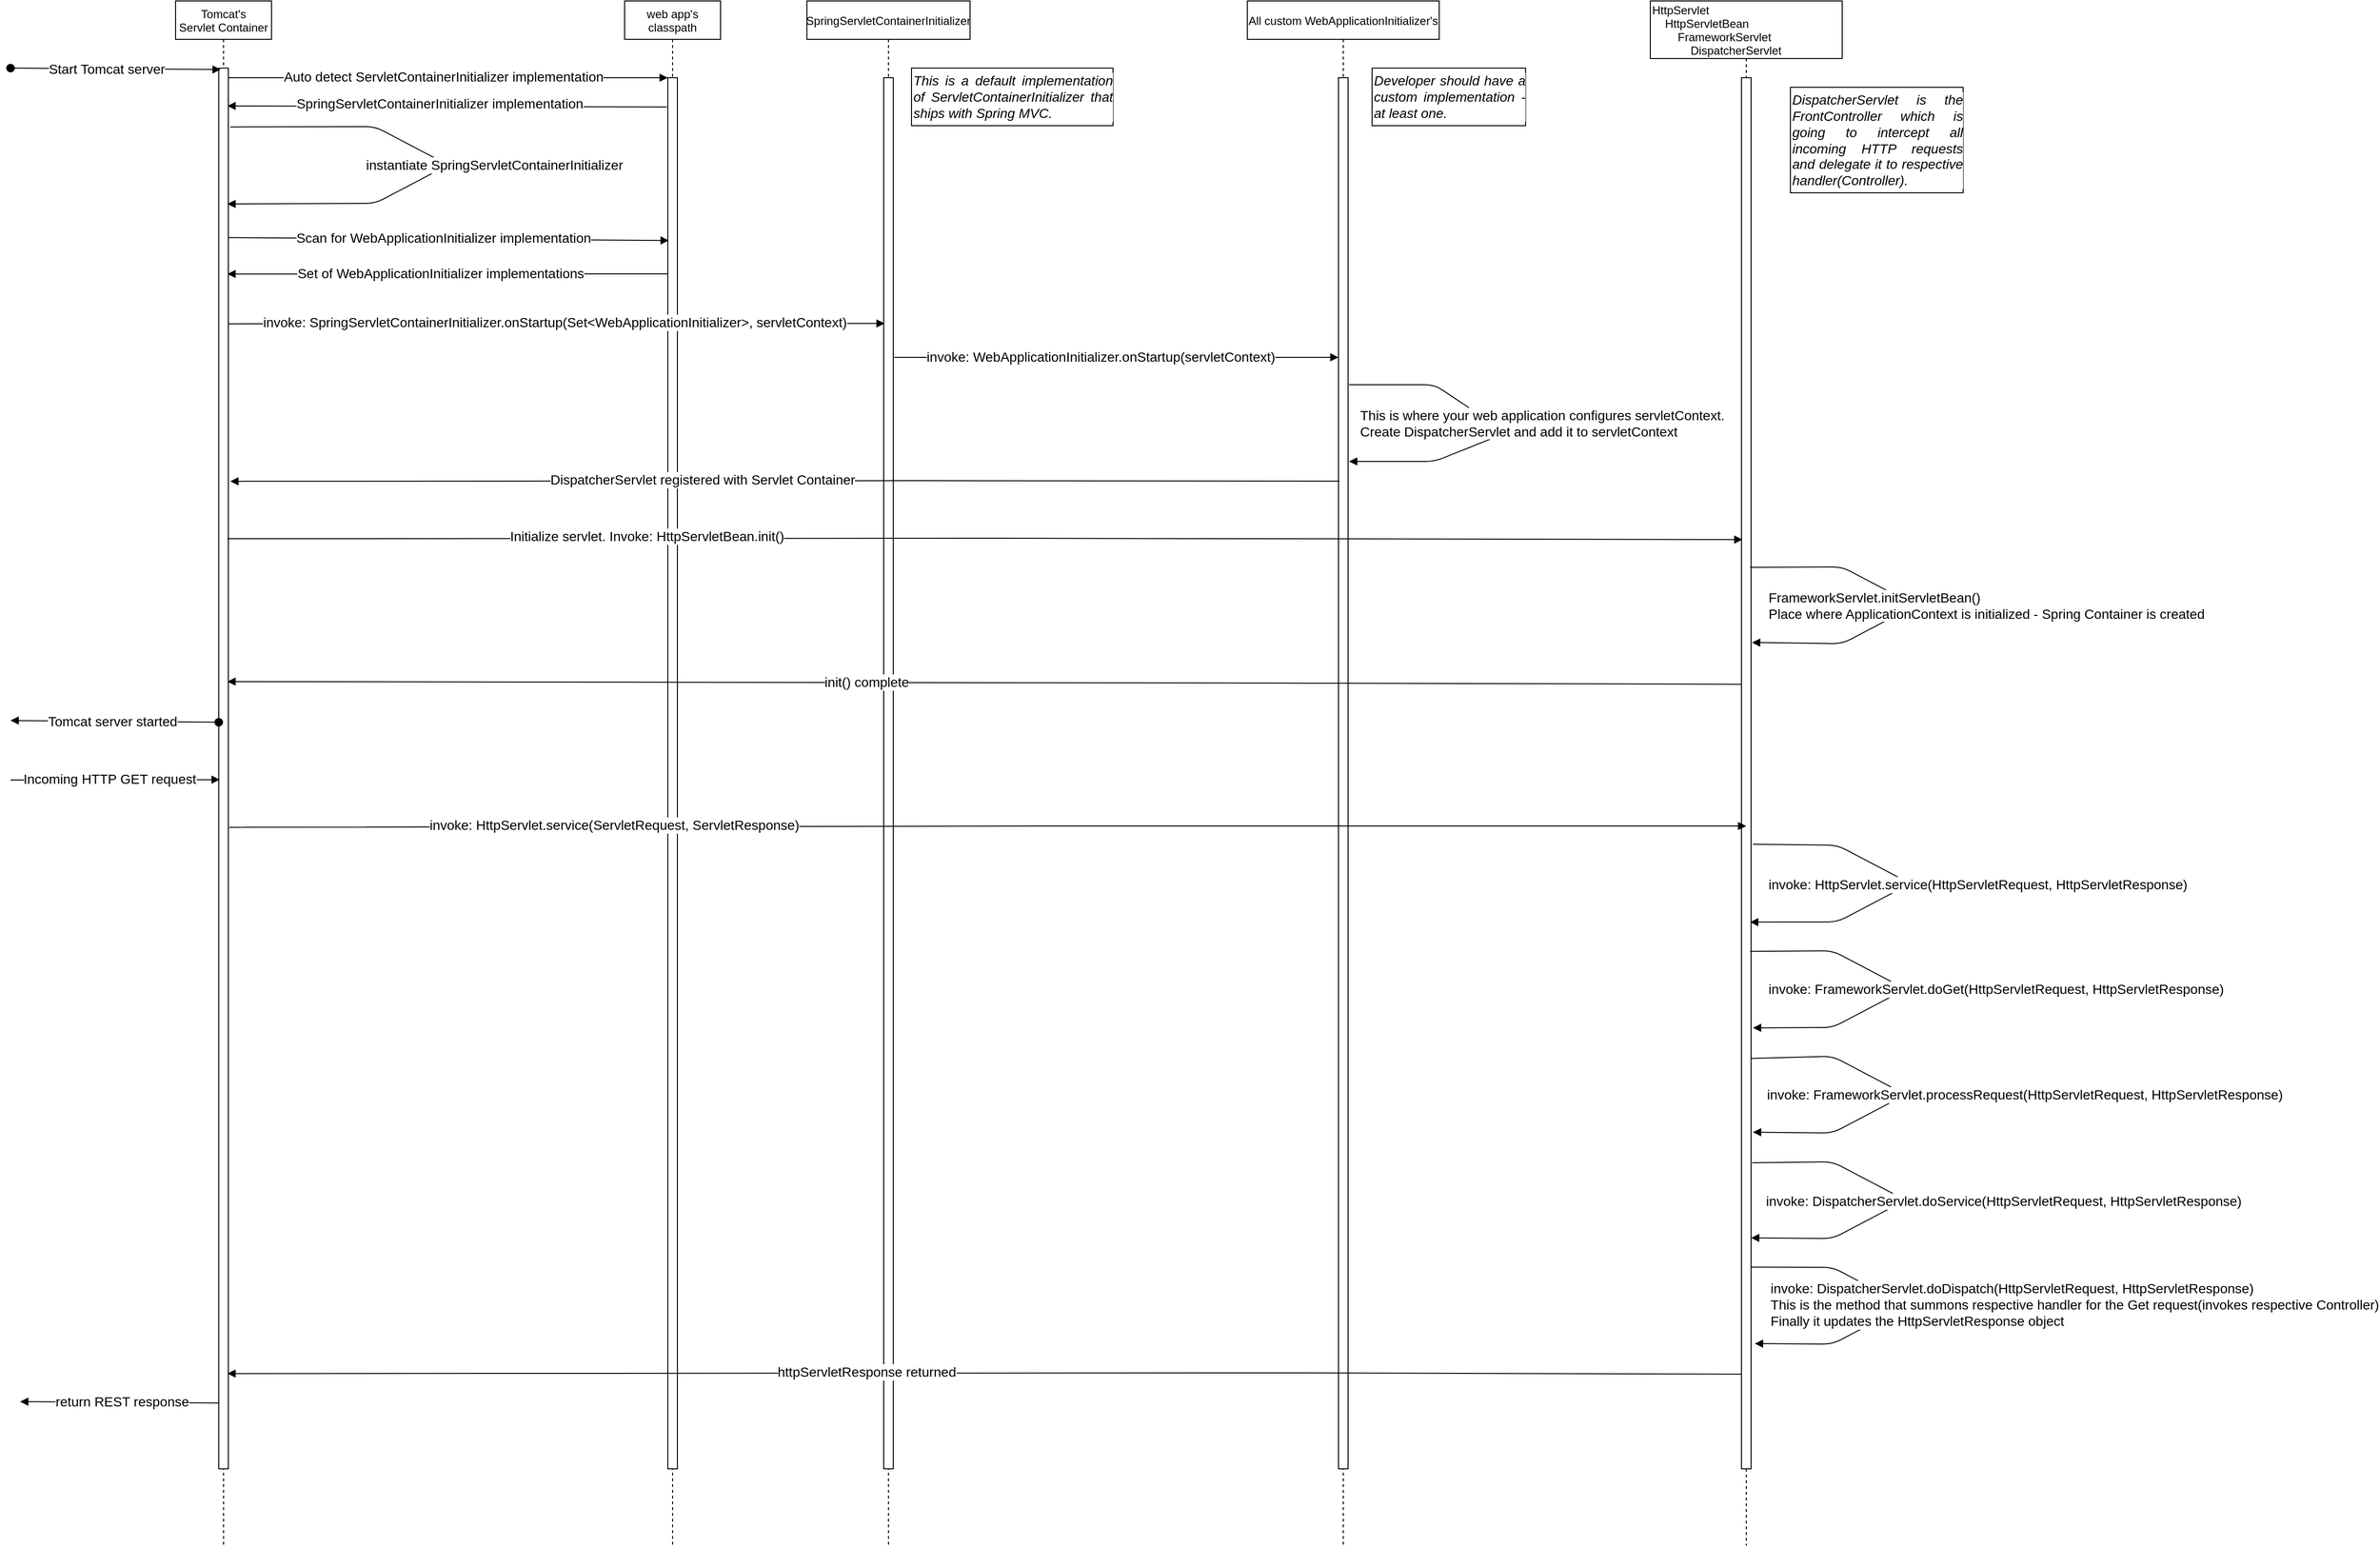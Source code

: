 <mxfile version="16.4.8" type="google"><diagram id="kgpKYQtTHZ0yAKxKKP6v" name="Page-1"><mxGraphModel dx="4729" dy="1502" grid="1" gridSize="10" guides="1" tooltips="1" connect="1" arrows="1" fold="1" page="1" pageScale="1" pageWidth="850" pageHeight="1100" math="0" shadow="0"><root><mxCell id="0"/><mxCell id="1" parent="0"/><mxCell id="3nuBFxr9cyL0pnOWT2aG-1" value="Tomcat's &#10;Servlet Container" style="shape=umlLifeline;perimeter=lifelinePerimeter;container=1;collapsible=0;recursiveResize=0;rounded=0;shadow=0;strokeWidth=1;fontSize=12;" parent="1" vertex="1"><mxGeometry x="-977" y="70" width="100" height="1610" as="geometry"/></mxCell><mxCell id="3nuBFxr9cyL0pnOWT2aG-2" value="" style="points=[];perimeter=orthogonalPerimeter;rounded=0;shadow=0;strokeWidth=1;fontSize=12;" parent="3nuBFxr9cyL0pnOWT2aG-1" vertex="1"><mxGeometry x="45" y="70" width="10" height="1460" as="geometry"/></mxCell><mxCell id="gR5M2WzqwmNhwRyIQQC9-18" value="" style="verticalAlign=bottom;endArrow=block;shadow=0;strokeWidth=1;fontSize=14;entryX=0.9;entryY=0.097;entryDx=0;entryDy=0;entryPerimeter=0;exitX=1.2;exitY=0.042;exitDx=0;exitDy=0;exitPerimeter=0;" parent="3nuBFxr9cyL0pnOWT2aG-1" source="3nuBFxr9cyL0pnOWT2aG-2" target="3nuBFxr9cyL0pnOWT2aG-2" edge="1"><mxGeometry relative="1" as="geometry"><mxPoint x="118" y="131" as="sourcePoint"/><mxPoint x="118" y="211" as="targetPoint"/><Array as="points"><mxPoint x="208" y="131"/><mxPoint x="284" y="171"/><mxPoint x="208" y="211"/></Array></mxGeometry></mxCell><mxCell id="gR5M2WzqwmNhwRyIQQC9-19" value="instantiate SpringServletContainerInitializer" style="edgeLabel;html=1;align=center;verticalAlign=middle;resizable=0;points=[];fontSize=14;" parent="gR5M2WzqwmNhwRyIQQC9-18" vertex="1" connectable="0"><mxGeometry x="-0.025" y="1" relative="1" as="geometry"><mxPoint x="51" y="3" as="offset"/></mxGeometry></mxCell><mxCell id="3nuBFxr9cyL0pnOWT2aG-5" value="web app's &#10;classpath" style="shape=umlLifeline;perimeter=lifelinePerimeter;container=1;collapsible=0;recursiveResize=0;rounded=0;shadow=0;strokeWidth=1;fontSize=12;" parent="1" vertex="1"><mxGeometry x="-509" y="70" width="100" height="1610" as="geometry"/></mxCell><mxCell id="3nuBFxr9cyL0pnOWT2aG-6" value="" style="points=[];perimeter=orthogonalPerimeter;rounded=0;shadow=0;strokeWidth=1;fontSize=12;" parent="3nuBFxr9cyL0pnOWT2aG-5" vertex="1"><mxGeometry x="45" y="80" width="10" height="1450" as="geometry"/></mxCell><mxCell id="3nuBFxr9cyL0pnOWT2aG-8" value="" style="verticalAlign=bottom;endArrow=block;entryX=0;entryY=0;shadow=0;strokeWidth=1;fontSize=14;" parent="1" source="3nuBFxr9cyL0pnOWT2aG-2" target="3nuBFxr9cyL0pnOWT2aG-6" edge="1"><mxGeometry relative="1" as="geometry"><mxPoint x="-444" y="150" as="sourcePoint"/></mxGeometry></mxCell><mxCell id="gR5M2WzqwmNhwRyIQQC9-9" value="Auto detect ServletContainerInitializer implementation" style="edgeLabel;html=1;align=center;verticalAlign=middle;resizable=0;points=[];fontSize=14;" parent="3nuBFxr9cyL0pnOWT2aG-8" vertex="1" connectable="0"><mxGeometry x="-0.025" y="1" relative="1" as="geometry"><mxPoint as="offset"/></mxGeometry></mxCell><mxCell id="3nuBFxr9cyL0pnOWT2aG-9" value="" style="verticalAlign=bottom;endArrow=block;shadow=0;strokeWidth=1;entryX=0.9;entryY=0.027;entryDx=0;entryDy=0;entryPerimeter=0;fontSize=14;exitX=-0.1;exitY=0.021;exitDx=0;exitDy=0;exitPerimeter=0;" parent="1" source="3nuBFxr9cyL0pnOWT2aG-6" target="3nuBFxr9cyL0pnOWT2aG-2" edge="1"><mxGeometry x="-0.57" y="-10" relative="1" as="geometry"><mxPoint x="-489" y="179" as="sourcePoint"/><mxPoint x="-865" y="181.2" as="targetPoint"/><mxPoint as="offset"/></mxGeometry></mxCell><mxCell id="gR5M2WzqwmNhwRyIQQC9-7" value="SpringServletContainerInitializer implementation" style="edgeLabel;html=1;align=center;verticalAlign=middle;resizable=0;points=[];fontSize=14;" parent="3nuBFxr9cyL0pnOWT2aG-9" vertex="1" connectable="0"><mxGeometry x="0.104" y="-1" relative="1" as="geometry"><mxPoint x="16" y="-2" as="offset"/></mxGeometry></mxCell><mxCell id="gR5M2WzqwmNhwRyIQQC9-12" value="SpringServletContainerInitializer" style="shape=umlLifeline;perimeter=lifelinePerimeter;container=1;collapsible=0;recursiveResize=0;rounded=0;shadow=0;strokeWidth=1;fontSize=12;" parent="1" vertex="1"><mxGeometry x="-319" y="70" width="170" height="1610" as="geometry"/></mxCell><mxCell id="gR5M2WzqwmNhwRyIQQC9-13" value="" style="points=[];perimeter=orthogonalPerimeter;rounded=0;shadow=0;strokeWidth=1;fontSize=12;" parent="gR5M2WzqwmNhwRyIQQC9-12" vertex="1"><mxGeometry x="80" y="80" width="10" height="1450" as="geometry"/></mxCell><mxCell id="gR5M2WzqwmNhwRyIQQC9-23" value="" style="verticalAlign=bottom;endArrow=block;shadow=0;strokeWidth=1;exitX=1;exitY=0.173;exitDx=0;exitDy=0;exitPerimeter=0;fontSize=14;entryX=0.1;entryY=0.167;entryDx=0;entryDy=0;entryPerimeter=0;" parent="1" edge="1"><mxGeometry relative="1" as="geometry"><mxPoint x="-922" y="406.58" as="sourcePoint"/><mxPoint x="-238" y="406.15" as="targetPoint"/><Array as="points"><mxPoint x="-489" y="406.04"/></Array></mxGeometry></mxCell><mxCell id="gR5M2WzqwmNhwRyIQQC9-24" value="invoke: SpringServletContainerInitializer.onStartup(Set&amp;lt;WebApplicationInitializer&amp;gt;, servletContext)" style="edgeLabel;html=1;align=center;verticalAlign=middle;resizable=0;points=[];fontSize=14;" parent="gR5M2WzqwmNhwRyIQQC9-23" vertex="1" connectable="0"><mxGeometry x="-0.025" y="1" relative="1" as="geometry"><mxPoint x="6" as="offset"/></mxGeometry></mxCell><mxCell id="gR5M2WzqwmNhwRyIQQC9-27" value="All custom WebApplicationInitializer's" style="shape=umlLifeline;perimeter=lifelinePerimeter;container=1;collapsible=0;recursiveResize=0;rounded=0;shadow=0;strokeWidth=1;fontSize=12;" parent="1" vertex="1"><mxGeometry x="140" y="70" width="200" height="1610" as="geometry"/></mxCell><mxCell id="gR5M2WzqwmNhwRyIQQC9-28" value="" style="points=[];perimeter=orthogonalPerimeter;rounded=0;shadow=0;strokeWidth=1;fontSize=12;" parent="gR5M2WzqwmNhwRyIQQC9-27" vertex="1"><mxGeometry x="95" y="80" width="10" height="1450" as="geometry"/></mxCell><mxCell id="gR5M2WzqwmNhwRyIQQC9-34" value="" style="verticalAlign=bottom;endArrow=block;shadow=0;strokeWidth=1;fontSize=14;" parent="gR5M2WzqwmNhwRyIQQC9-27" edge="1"><mxGeometry relative="1" as="geometry"><mxPoint x="106" y="400" as="sourcePoint"/><mxPoint x="106" y="480" as="targetPoint"/><Array as="points"><mxPoint x="195" y="400"/><mxPoint x="270" y="450"/><mxPoint x="195" y="480"/></Array></mxGeometry></mxCell><mxCell id="gR5M2WzqwmNhwRyIQQC9-35" value="&lt;div style=&quot;text-align: justify ; font-size: 14px&quot;&gt;This is where your web application configures servletContext.&lt;/div&gt;&lt;div style=&quot;text-align: justify ; font-size: 14px&quot;&gt;&lt;span style=&quot;color: rgb(0 , 0 , 0) ; font-size: 14px&quot;&gt;Create DispatcherServlet and add it to servletContext&lt;/span&gt;&lt;br style=&quot;font-size: 14px&quot;&gt;&lt;/div&gt;" style="edgeLabel;html=1;align=center;verticalAlign=middle;resizable=0;points=[];fontSize=14;" parent="gR5M2WzqwmNhwRyIQQC9-34" vertex="1" connectable="0"><mxGeometry x="-0.025" y="1" relative="1" as="geometry"><mxPoint x="44" y="-4" as="offset"/></mxGeometry></mxCell><mxCell id="gR5M2WzqwmNhwRyIQQC9-38" value="HttpServlet&#10;    HttpServletBean&#10;        FrameworkServlet&#10;            DispatcherServlet" style="shape=umlLifeline;perimeter=lifelinePerimeter;container=1;collapsible=0;recursiveResize=0;rounded=0;shadow=0;strokeWidth=1;align=left;size=60;labelBackgroundColor=default;fontSize=12;" parent="1" vertex="1"><mxGeometry x="560" y="70" width="200" height="1610" as="geometry"/></mxCell><mxCell id="gR5M2WzqwmNhwRyIQQC9-39" value="" style="points=[];perimeter=orthogonalPerimeter;rounded=0;shadow=0;strokeWidth=1;fontSize=12;" parent="gR5M2WzqwmNhwRyIQQC9-38" vertex="1"><mxGeometry x="95" y="80" width="10" height="1450" as="geometry"/></mxCell><mxCell id="gR5M2WzqwmNhwRyIQQC9-55" value="" style="verticalAlign=bottom;endArrow=block;shadow=0;strokeWidth=1;fontSize=14;exitX=1.2;exitY=0.551;exitDx=0;exitDy=0;exitPerimeter=0;entryX=0.9;entryY=0.607;entryDx=0;entryDy=0;entryPerimeter=0;" parent="gR5M2WzqwmNhwRyIQQC9-38" source="gR5M2WzqwmNhwRyIQQC9-39" target="gR5M2WzqwmNhwRyIQQC9-39" edge="1"><mxGeometry relative="1" as="geometry"><mxPoint x="120" y="880" as="sourcePoint"/><mxPoint x="120" y="960" as="targetPoint"/><Array as="points"><mxPoint x="195" y="880"/><mxPoint x="271" y="920"/><mxPoint x="195" y="960"/></Array></mxGeometry></mxCell><mxCell id="gR5M2WzqwmNhwRyIQQC9-56" value="&lt;div style=&quot;text-align: justify; font-size: 14px;&quot;&gt;invoke: HttpServlet.service(HttpServletRequest, HttpServletResponse)&lt;/div&gt;" style="edgeLabel;html=1;align=center;verticalAlign=middle;resizable=0;points=[];fontSize=14;" parent="gR5M2WzqwmNhwRyIQQC9-55" vertex="1" connectable="0"><mxGeometry x="-0.025" y="1" relative="1" as="geometry"><mxPoint x="72" y="3" as="offset"/></mxGeometry></mxCell><mxCell id="gR5M2WzqwmNhwRyIQQC9-59" value="" style="verticalAlign=bottom;endArrow=block;shadow=0;strokeWidth=1;fontSize=14;exitX=1;exitY=0.705;exitDx=0;exitDy=0;exitPerimeter=0;entryX=1.2;entryY=0.758;entryDx=0;entryDy=0;entryPerimeter=0;" parent="gR5M2WzqwmNhwRyIQQC9-38" source="gR5M2WzqwmNhwRyIQQC9-39" target="gR5M2WzqwmNhwRyIQQC9-39" edge="1"><mxGeometry relative="1" as="geometry"><mxPoint x="120" y="1100" as="sourcePoint"/><mxPoint x="120" y="1180" as="targetPoint"/><Array as="points"><mxPoint x="190" y="1100"/><mxPoint x="266" y="1140"/><mxPoint x="190" y="1180"/></Array></mxGeometry></mxCell><mxCell id="gR5M2WzqwmNhwRyIQQC9-60" value="&lt;div style=&quot;text-align: justify; font-size: 14px;&quot;&gt;invoke: FrameworkServlet.processRequest(HttpServletRequest, HttpServletResponse)&lt;/div&gt;" style="edgeLabel;html=1;align=center;verticalAlign=middle;resizable=0;points=[];fontSize=14;" parent="gR5M2WzqwmNhwRyIQQC9-59" vertex="1" connectable="0"><mxGeometry x="-0.025" y="1" relative="1" as="geometry"><mxPoint x="128" y="3" as="offset"/></mxGeometry></mxCell><mxCell id="gR5M2WzqwmNhwRyIQQC9-61" value="" style="verticalAlign=bottom;endArrow=block;shadow=0;strokeWidth=1;fontSize=14;exitX=1.1;exitY=0.78;exitDx=0;exitDy=0;exitPerimeter=0;entryX=1;entryY=0.834;entryDx=0;entryDy=0;entryPerimeter=0;" parent="gR5M2WzqwmNhwRyIQQC9-38" source="gR5M2WzqwmNhwRyIQQC9-39" target="gR5M2WzqwmNhwRyIQQC9-39" edge="1"><mxGeometry relative="1" as="geometry"><mxPoint x="130" y="1210" as="sourcePoint"/><mxPoint x="120" y="1290" as="targetPoint"/><Array as="points"><mxPoint x="190" y="1210"/><mxPoint x="266" y="1250"/><mxPoint x="190" y="1290"/></Array></mxGeometry></mxCell><mxCell id="gR5M2WzqwmNhwRyIQQC9-62" value="&lt;div style=&quot;text-align: justify; font-size: 14px;&quot;&gt;invoke: DispatcherServlet.doService(HttpServletRequest, HttpServletResponse)&lt;/div&gt;" style="edgeLabel;html=1;align=center;verticalAlign=middle;resizable=0;points=[];fontSize=14;" parent="gR5M2WzqwmNhwRyIQQC9-61" vertex="1" connectable="0"><mxGeometry x="-0.025" y="1" relative="1" as="geometry"><mxPoint x="105" y="3" as="offset"/></mxGeometry></mxCell><mxCell id="gR5M2WzqwmNhwRyIQQC9-44" value="" style="verticalAlign=bottom;endArrow=block;shadow=0;strokeWidth=1;fontSize=14;exitX=0.9;exitY=0.352;exitDx=0;exitDy=0;exitPerimeter=0;entryX=1.1;entryY=0.406;entryDx=0;entryDy=0;entryPerimeter=0;" parent="gR5M2WzqwmNhwRyIQQC9-38" source="gR5M2WzqwmNhwRyIQQC9-39" target="gR5M2WzqwmNhwRyIQQC9-39" edge="1"><mxGeometry relative="1" as="geometry"><mxPoint x="110" y="590" as="sourcePoint"/><mxPoint x="110" y="670" as="targetPoint"/><Array as="points"><mxPoint x="200" y="590"/><mxPoint x="276" y="630"/><mxPoint x="200" y="670"/></Array></mxGeometry></mxCell><mxCell id="gR5M2WzqwmNhwRyIQQC9-45" value="&lt;div style=&quot;text-align: justify; font-size: 14px;&quot;&gt;FrameworkServlet.initServletBean()&lt;/div&gt;&lt;div style=&quot;text-align: justify; font-size: 14px;&quot;&gt;Place where ApplicationContext is initialized - Spring Container is created&lt;/div&gt;" style="edgeLabel;html=1;align=center;verticalAlign=middle;resizable=0;points=[];fontSize=14;" parent="gR5M2WzqwmNhwRyIQQC9-44" vertex="1" connectable="0"><mxGeometry x="-0.025" y="1" relative="1" as="geometry"><mxPoint x="78" y="3" as="offset"/></mxGeometry></mxCell><mxCell id="gR5M2WzqwmNhwRyIQQC9-57" value="" style="verticalAlign=bottom;endArrow=block;shadow=0;strokeWidth=1;fontSize=14;exitX=0.9;exitY=0.628;exitDx=0;exitDy=0;exitPerimeter=0;entryX=1.2;entryY=0.683;entryDx=0;entryDy=0;entryPerimeter=0;" parent="gR5M2WzqwmNhwRyIQQC9-38" source="gR5M2WzqwmNhwRyIQQC9-39" target="gR5M2WzqwmNhwRyIQQC9-39" edge="1"><mxGeometry relative="1" as="geometry"><mxPoint x="110" y="990" as="sourcePoint"/><mxPoint x="120" y="1070" as="targetPoint"/><Array as="points"><mxPoint x="190" y="990"/><mxPoint x="266" y="1030"/><mxPoint x="190" y="1070"/></Array></mxGeometry></mxCell><mxCell id="gR5M2WzqwmNhwRyIQQC9-58" value="&lt;div style=&quot;text-align: justify; font-size: 14px;&quot;&gt;invoke: FrameworkServlet.doGet(HttpServletRequest, HttpServletResponse)&lt;/div&gt;" style="edgeLabel;html=1;align=center;verticalAlign=middle;resizable=0;points=[];fontSize=14;" parent="gR5M2WzqwmNhwRyIQQC9-57" vertex="1" connectable="0"><mxGeometry x="-0.025" y="1" relative="1" as="geometry"><mxPoint x="98" y="3" as="offset"/></mxGeometry></mxCell><mxCell id="gR5M2WzqwmNhwRyIQQC9-63" value="" style="verticalAlign=bottom;endArrow=block;shadow=0;strokeWidth=1;fontSize=14;exitX=1;exitY=0.855;exitDx=0;exitDy=0;exitPerimeter=0;entryX=1.4;entryY=0.91;entryDx=0;entryDy=0;entryPerimeter=0;" parent="gR5M2WzqwmNhwRyIQQC9-38" source="gR5M2WzqwmNhwRyIQQC9-39" target="gR5M2WzqwmNhwRyIQQC9-39" edge="1"><mxGeometry relative="1" as="geometry"><mxPoint x="120" y="1320" as="sourcePoint"/><mxPoint x="120" y="1400" as="targetPoint"/><Array as="points"><mxPoint x="190" y="1320"/><mxPoint x="266" y="1360"/><mxPoint x="190" y="1400"/></Array></mxGeometry></mxCell><mxCell id="gR5M2WzqwmNhwRyIQQC9-64" value="&lt;div style=&quot;text-align: justify; font-size: 14px;&quot;&gt;invoke: DispatcherServlet.doDispatch(HttpServletRequest, HttpServletResponse)&lt;/div&gt;&lt;div style=&quot;text-align: justify; font-size: 14px;&quot;&gt;This is the method that summons respective handler for the Get request(invokes respective Controller)&lt;/div&gt;&lt;div style=&quot;text-align: justify; font-size: 14px;&quot;&gt;Finally it updates the HttpServletResponse object&lt;/div&gt;" style="edgeLabel;html=1;align=center;verticalAlign=middle;resizable=0;points=[];fontSize=14;" parent="gR5M2WzqwmNhwRyIQQC9-63" vertex="1" connectable="0"><mxGeometry x="-0.025" y="1" relative="1" as="geometry"><mxPoint x="181" y="3" as="offset"/></mxGeometry></mxCell><mxCell id="gR5M2WzqwmNhwRyIQQC9-46" value="" style="verticalAlign=bottom;endArrow=block;shadow=0;strokeWidth=1;fontSize=14;exitX=0;exitY=0.436;exitDx=0;exitDy=0;exitPerimeter=0;entryX=0.9;entryY=0.438;entryDx=0;entryDy=0;entryPerimeter=0;" parent="1" source="gR5M2WzqwmNhwRyIQQC9-39" target="3nuBFxr9cyL0pnOWT2aG-2" edge="1"><mxGeometry relative="1" as="geometry"><mxPoint x="630" y="781" as="sourcePoint"/><mxPoint x="-710" y="781" as="targetPoint"/><Array as="points"><mxPoint x="184.5" y="781.04"/></Array></mxGeometry></mxCell><mxCell id="gR5M2WzqwmNhwRyIQQC9-47" value="init() complete" style="edgeLabel;html=1;align=center;verticalAlign=middle;resizable=0;points=[];fontSize=14;" parent="gR5M2WzqwmNhwRyIQQC9-46" vertex="1" connectable="0"><mxGeometry x="-0.025" y="1" relative="1" as="geometry"><mxPoint x="-143" y="-2" as="offset"/></mxGeometry></mxCell><mxCell id="gR5M2WzqwmNhwRyIQQC9-48" value="" style="verticalAlign=bottom;startArrow=oval;endArrow=block;startSize=8;shadow=0;strokeWidth=1;fontSize=14;exitX=0;exitY=0.467;exitDx=0;exitDy=0;exitPerimeter=0;" parent="1" source="3nuBFxr9cyL0pnOWT2aG-2" edge="1"><mxGeometry relative="1" as="geometry"><mxPoint x="-974" y="820" as="sourcePoint"/><mxPoint x="-1149" y="820" as="targetPoint"/></mxGeometry></mxCell><mxCell id="gR5M2WzqwmNhwRyIQQC9-49" value="Tomcat server started" style="edgeLabel;html=1;align=center;verticalAlign=middle;resizable=0;points=[];fontSize=14;" parent="gR5M2WzqwmNhwRyIQQC9-48" vertex="1" connectable="0"><mxGeometry x="-0.432" y="1" relative="1" as="geometry"><mxPoint x="-50" y="-2" as="offset"/></mxGeometry></mxCell><mxCell id="gR5M2WzqwmNhwRyIQQC9-53" value="" style="verticalAlign=bottom;endArrow=block;shadow=0;strokeWidth=1;fontSize=14;exitX=1.1;exitY=0.542;exitDx=0;exitDy=0;exitPerimeter=0;" parent="1" source="3nuBFxr9cyL0pnOWT2aG-2" edge="1"><mxGeometry relative="1" as="geometry"><mxPoint x="-680" y="930" as="sourcePoint"/><mxPoint x="660" y="930" as="targetPoint"/><Array as="points"><mxPoint x="-65.5" y="930.04"/></Array></mxGeometry></mxCell><mxCell id="gR5M2WzqwmNhwRyIQQC9-54" value="invoke: HttpServlet.service(ServletRequest, ServletResponse)" style="edgeLabel;html=1;align=center;verticalAlign=middle;resizable=0;points=[];fontSize=14;" parent="gR5M2WzqwmNhwRyIQQC9-53" vertex="1" connectable="0"><mxGeometry x="-0.025" y="1" relative="1" as="geometry"><mxPoint x="-370" as="offset"/></mxGeometry></mxCell><mxCell id="gR5M2WzqwmNhwRyIQQC9-65" value="" style="verticalAlign=bottom;endArrow=block;shadow=0;strokeWidth=1;fontSize=14;exitX=0;exitY=0.932;exitDx=0;exitDy=0;exitPerimeter=0;entryX=0.9;entryY=0.932;entryDx=0;entryDy=0;entryPerimeter=0;" parent="1" source="gR5M2WzqwmNhwRyIQQC9-39" target="3nuBFxr9cyL0pnOWT2aG-2" edge="1"><mxGeometry relative="1" as="geometry"><mxPoint x="640" y="1500" as="sourcePoint"/><mxPoint x="-680" y="1500" as="targetPoint"/><Array as="points"><mxPoint x="185" y="1500"/></Array></mxGeometry></mxCell><mxCell id="gR5M2WzqwmNhwRyIQQC9-66" value="httpServletResponse returned" style="edgeLabel;html=1;align=center;verticalAlign=middle;resizable=0;points=[];fontSize=14;" parent="gR5M2WzqwmNhwRyIQQC9-65" vertex="1" connectable="0"><mxGeometry x="-0.025" y="1" relative="1" as="geometry"><mxPoint x="-143" y="-2" as="offset"/></mxGeometry></mxCell><mxCell id="gR5M2WzqwmNhwRyIQQC9-50" value="" style="verticalAlign=bottom;endArrow=block;shadow=0;strokeWidth=1;fontSize=14;entryX=0.1;entryY=0.508;entryDx=0;entryDy=0;entryPerimeter=0;" parent="1" target="3nuBFxr9cyL0pnOWT2aG-2" edge="1"><mxGeometry relative="1" as="geometry"><mxPoint x="-1149" y="882" as="sourcePoint"/><mxPoint x="-959" y="880" as="targetPoint"/></mxGeometry></mxCell><mxCell id="gR5M2WzqwmNhwRyIQQC9-52" value="Incoming HTTP GET request" style="edgeLabel;html=1;align=center;verticalAlign=middle;resizable=0;points=[];fontSize=14;" parent="gR5M2WzqwmNhwRyIQQC9-50" vertex="1" connectable="0"><mxGeometry x="-0.189" y="-2" relative="1" as="geometry"><mxPoint x="14" y="-3" as="offset"/></mxGeometry></mxCell><mxCell id="gR5M2WzqwmNhwRyIQQC9-42" value="" style="verticalAlign=bottom;endArrow=block;shadow=0;strokeWidth=1;fontSize=14;exitX=0.9;exitY=0.336;exitDx=0;exitDy=0;exitPerimeter=0;entryX=0.1;entryY=0.332;entryDx=0;entryDy=0;entryPerimeter=0;" parent="1" source="3nuBFxr9cyL0pnOWT2aG-2" target="gR5M2WzqwmNhwRyIQQC9-39" edge="1"><mxGeometry relative="1" as="geometry"><mxPoint x="-720" y="630" as="sourcePoint"/><mxPoint x="640" y="630" as="targetPoint"/><Array as="points"><mxPoint x="-125.5" y="630.04"/></Array></mxGeometry></mxCell><mxCell id="gR5M2WzqwmNhwRyIQQC9-43" value="Initialize servlet. Invoke: HttpServletBean.init()" style="edgeLabel;html=1;align=center;verticalAlign=middle;resizable=0;points=[];fontSize=14;" parent="gR5M2WzqwmNhwRyIQQC9-42" vertex="1" connectable="0"><mxGeometry x="-0.025" y="1" relative="1" as="geometry"><mxPoint x="-333" y="-1" as="offset"/></mxGeometry></mxCell><mxCell id="gR5M2WzqwmNhwRyIQQC9-36" value="" style="verticalAlign=bottom;endArrow=block;shadow=0;strokeWidth=1;fontSize=14;exitX=0.1;exitY=0.29;exitDx=0;exitDy=0;exitPerimeter=0;entryX=1.2;entryY=0.295;entryDx=0;entryDy=0;entryPerimeter=0;" parent="1" source="gR5M2WzqwmNhwRyIQQC9-28" target="3nuBFxr9cyL0pnOWT2aG-2" edge="1"><mxGeometry relative="1" as="geometry"><mxPoint x="229" y="570" as="sourcePoint"/><mxPoint x="-671.5" y="570.04" as="targetPoint"/><Array as="points"><mxPoint x="-207" y="570.04"/></Array></mxGeometry></mxCell><mxCell id="gR5M2WzqwmNhwRyIQQC9-37" value="DispatcherServlet registered with Servlet Container" style="edgeLabel;html=1;align=center;verticalAlign=middle;resizable=0;points=[];fontSize=14;" parent="gR5M2WzqwmNhwRyIQQC9-36" vertex="1" connectable="0"><mxGeometry x="-0.025" y="1" relative="1" as="geometry"><mxPoint x="-101" y="-2" as="offset"/></mxGeometry></mxCell><mxCell id="gR5M2WzqwmNhwRyIQQC9-29" value="" style="verticalAlign=bottom;endArrow=block;shadow=0;strokeWidth=1;fontSize=14;entryX=0;entryY=0.201;entryDx=0;entryDy=0;entryPerimeter=0;exitX=1.1;exitY=0.201;exitDx=0;exitDy=0;exitPerimeter=0;" parent="1" source="gR5M2WzqwmNhwRyIQQC9-13" target="gR5M2WzqwmNhwRyIQQC9-28" edge="1"><mxGeometry relative="1" as="geometry"><mxPoint x="-30" y="439" as="sourcePoint"/><mxPoint x="220" y="440" as="targetPoint"/></mxGeometry></mxCell><mxCell id="gR5M2WzqwmNhwRyIQQC9-31" value="invoke: WebApplicationInitializer.onStartup(servletContext)" style="edgeLabel;html=1;align=center;verticalAlign=middle;resizable=0;points=[];fontSize=14;" parent="gR5M2WzqwmNhwRyIQQC9-29" vertex="1" connectable="0"><mxGeometry x="-0.092" y="-1" relative="1" as="geometry"><mxPoint x="5" y="-2" as="offset"/></mxGeometry></mxCell><mxCell id="gR5M2WzqwmNhwRyIQQC9-25" value="" style="verticalAlign=bottom;endArrow=block;shadow=0;strokeWidth=1;entryX=0.9;entryY=0.147;entryDx=0;entryDy=0;entryPerimeter=0;fontSize=14;exitX=0;exitY=0.141;exitDx=0;exitDy=0;exitPerimeter=0;" parent="1" source="3nuBFxr9cyL0pnOWT2aG-6" target="3nuBFxr9cyL0pnOWT2aG-2" edge="1"><mxGeometry x="-0.57" y="-10" relative="1" as="geometry"><mxPoint x="-479" y="355" as="sourcePoint"/><mxPoint x="-865" y="354.0" as="targetPoint"/><mxPoint as="offset"/></mxGeometry></mxCell><mxCell id="gR5M2WzqwmNhwRyIQQC9-26" value="Set of WebApplicationInitializer implementations" style="edgeLabel;html=1;align=center;verticalAlign=middle;resizable=0;points=[];fontSize=14;" parent="gR5M2WzqwmNhwRyIQQC9-25" vertex="1" connectable="0"><mxGeometry x="0.104" y="-1" relative="1" as="geometry"><mxPoint x="16" as="offset"/></mxGeometry></mxCell><mxCell id="gR5M2WzqwmNhwRyIQQC9-21" value="" style="verticalAlign=bottom;endArrow=block;entryX=0.1;entryY=0.117;shadow=0;strokeWidth=1;fontSize=14;entryDx=0;entryDy=0;entryPerimeter=0;exitX=1;exitY=0.121;exitDx=0;exitDy=0;exitPerimeter=0;" parent="1" source="3nuBFxr9cyL0pnOWT2aG-2" target="3nuBFxr9cyL0pnOWT2aG-6" edge="1"><mxGeometry relative="1" as="geometry"><mxPoint x="-909" y="320" as="sourcePoint"/><mxPoint x="-522" y="318.0" as="targetPoint"/></mxGeometry></mxCell><mxCell id="gR5M2WzqwmNhwRyIQQC9-22" value="Scan for WebApplicationInitializer implementation" style="edgeLabel;html=1;align=center;verticalAlign=middle;resizable=0;points=[];fontSize=14;" parent="gR5M2WzqwmNhwRyIQQC9-21" vertex="1" connectable="0"><mxGeometry x="-0.025" y="1" relative="1" as="geometry"><mxPoint as="offset"/></mxGeometry></mxCell><mxCell id="gR5M2WzqwmNhwRyIQQC9-67" value="" style="verticalAlign=bottom;endArrow=block;shadow=0;strokeWidth=1;fontSize=14;exitX=0;exitY=0.953;exitDx=0;exitDy=0;exitPerimeter=0;" parent="1" source="3nuBFxr9cyL0pnOWT2aG-2" edge="1"><mxGeometry relative="1" as="geometry"><mxPoint x="-959" y="1530" as="sourcePoint"/><mxPoint x="-1139" y="1530" as="targetPoint"/></mxGeometry></mxCell><mxCell id="gR5M2WzqwmNhwRyIQQC9-68" value="return REST response" style="edgeLabel;html=1;align=center;verticalAlign=middle;resizable=0;points=[];fontSize=14;" parent="gR5M2WzqwmNhwRyIQQC9-67" vertex="1" connectable="0"><mxGeometry x="-0.189" y="-2" relative="1" as="geometry"><mxPoint x="-17" y="1" as="offset"/></mxGeometry></mxCell><mxCell id="3nuBFxr9cyL0pnOWT2aG-3" value="" style="verticalAlign=bottom;startArrow=oval;endArrow=block;startSize=8;shadow=0;strokeWidth=1;fontSize=14;entryX=0.2;entryY=0.001;entryDx=0;entryDy=0;entryPerimeter=0;" parent="1" target="3nuBFxr9cyL0pnOWT2aG-2" edge="1"><mxGeometry relative="1" as="geometry"><mxPoint x="-1149" y="140" as="sourcePoint"/><mxPoint x="-1014" y="140" as="targetPoint"/></mxGeometry></mxCell><mxCell id="gR5M2WzqwmNhwRyIQQC9-16" value="Start Tomcat server" style="edgeLabel;html=1;align=center;verticalAlign=middle;resizable=0;points=[];fontSize=14;" parent="3nuBFxr9cyL0pnOWT2aG-3" vertex="1" connectable="0"><mxGeometry x="-0.432" y="1" relative="1" as="geometry"><mxPoint x="38" y="1" as="offset"/></mxGeometry></mxCell><mxCell id="gR5M2WzqwmNhwRyIQQC9-69" value="&lt;div style=&quot;text-align: justify&quot;&gt;&lt;span style=&quot;color: rgb(0 , 0 , 0)&quot;&gt;&lt;i&gt;Developer should have a custom implementation - at least one.&lt;/i&gt;&lt;/span&gt;&lt;/div&gt;" style="whiteSpace=wrap;html=1;labelBackgroundColor=#FFFFFF;fontSize=14;align=left;" parent="1" vertex="1"><mxGeometry x="270" y="140" width="160" height="60" as="geometry"/></mxCell><mxCell id="gR5M2WzqwmNhwRyIQQC9-70" value="&lt;div style=&quot;text-align: justify&quot;&gt;&lt;span style=&quot;color: rgb(0 , 0 , 0)&quot;&gt;&lt;i&gt;This is a default implementation of ServletContainerInitializer that ships with Spring MVC.&lt;/i&gt;&lt;/span&gt;&lt;/div&gt;" style="whiteSpace=wrap;html=1;labelBackgroundColor=#FFFFFF;fontSize=14;align=left;" parent="1" vertex="1"><mxGeometry x="-210" y="140" width="210" height="60" as="geometry"/></mxCell><mxCell id="gR5M2WzqwmNhwRyIQQC9-71" value="&lt;div style=&quot;text-align: justify&quot;&gt;&lt;span style=&quot;color: rgb(0 , 0 , 0)&quot;&gt;&lt;i&gt;DispatcherServlet is the FrontController which is going to intercept all incoming HTTP requests and delegate it to respective handler(Controller).&lt;/i&gt;&lt;/span&gt;&lt;/div&gt;" style="whiteSpace=wrap;html=1;labelBackgroundColor=#FFFFFF;fontSize=14;align=left;" parent="1" vertex="1"><mxGeometry x="706" y="160" width="180" height="110" as="geometry"/></mxCell></root></mxGraphModel></diagram></mxfile>
